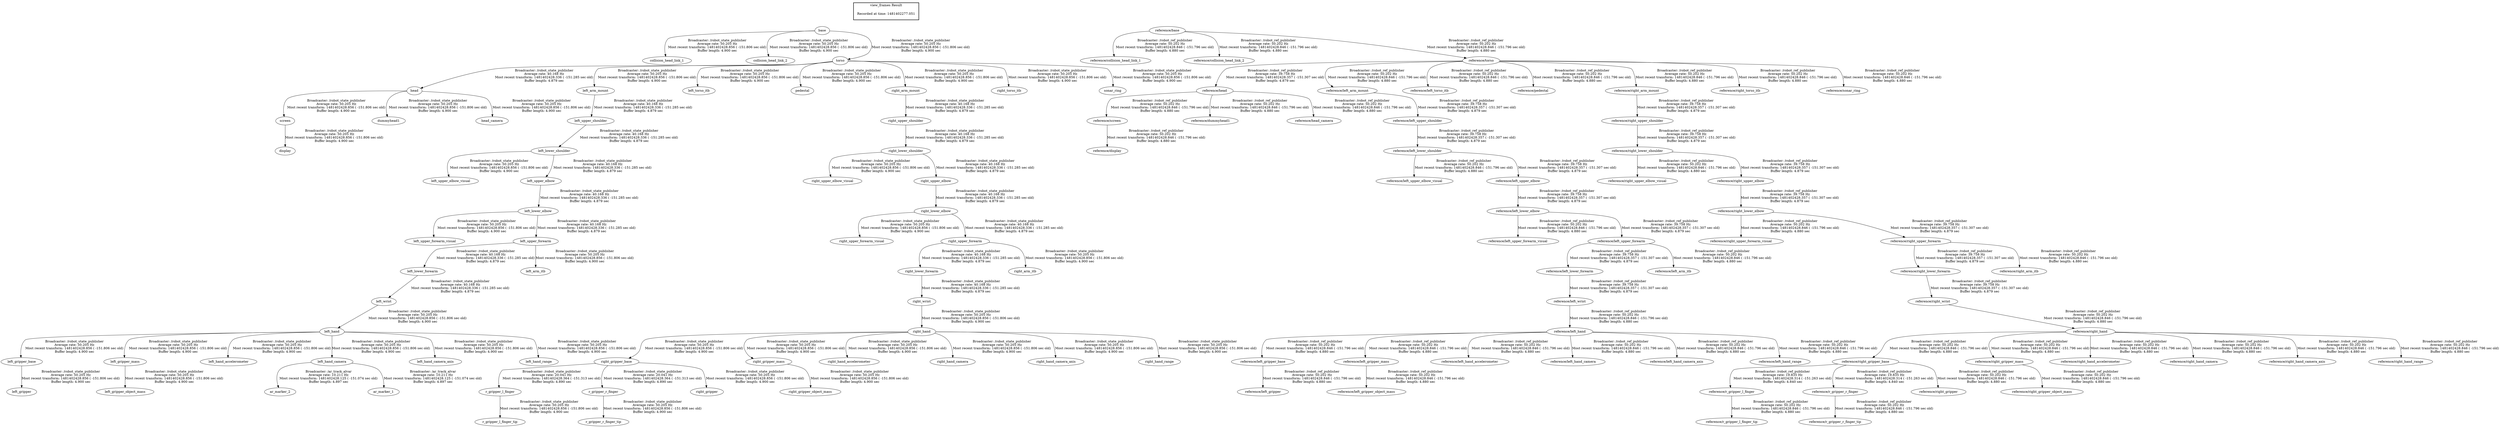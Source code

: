 digraph G {
"base" -> "collision_head_link_1"[label="Broadcaster: /robot_state_publisher\nAverage rate: 50.205 Hz\nMost recent transform: 1481402428.856 ( -151.806 sec old)\nBuffer length: 4.900 sec\n"];
"base" -> "collision_head_link_2"[label="Broadcaster: /robot_state_publisher\nAverage rate: 50.205 Hz\nMost recent transform: 1481402428.856 ( -151.806 sec old)\nBuffer length: 4.900 sec\n"];
"screen" -> "display"[label="Broadcaster: /robot_state_publisher\nAverage rate: 50.205 Hz\nMost recent transform: 1481402428.856 ( -151.806 sec old)\nBuffer length: 4.900 sec\n"];
"head" -> "screen"[label="Broadcaster: /robot_state_publisher\nAverage rate: 50.205 Hz\nMost recent transform: 1481402428.856 ( -151.806 sec old)\nBuffer length: 4.900 sec\n"];
"head" -> "dummyhead1"[label="Broadcaster: /robot_state_publisher\nAverage rate: 50.205 Hz\nMost recent transform: 1481402428.856 ( -151.806 sec old)\nBuffer length: 4.900 sec\n"];
"torso" -> "head"[label="Broadcaster: /robot_state_publisher\nAverage rate: 40.168 Hz\nMost recent transform: 1481402428.336 ( -151.285 sec old)\nBuffer length: 4.879 sec\n"];
"head" -> "head_camera"[label="Broadcaster: /robot_state_publisher\nAverage rate: 50.205 Hz\nMost recent transform: 1481402428.856 ( -151.806 sec old)\nBuffer length: 4.900 sec\n"];
"left_lower_shoulder" -> "left_upper_elbow_visual"[label="Broadcaster: /robot_state_publisher\nAverage rate: 50.205 Hz\nMost recent transform: 1481402428.856 ( -151.806 sec old)\nBuffer length: 4.900 sec\n"];
"left_upper_shoulder" -> "left_lower_shoulder"[label="Broadcaster: /robot_state_publisher\nAverage rate: 40.168 Hz\nMost recent transform: 1481402428.336 ( -151.285 sec old)\nBuffer length: 4.879 sec\n"];
"left_gripper_base" -> "left_gripper"[label="Broadcaster: /robot_state_publisher\nAverage rate: 50.205 Hz\nMost recent transform: 1481402428.856 ( -151.806 sec old)\nBuffer length: 4.900 sec\n"];
"left_hand" -> "left_gripper_base"[label="Broadcaster: /robot_state_publisher\nAverage rate: 50.205 Hz\nMost recent transform: 1481402428.856 ( -151.806 sec old)\nBuffer length: 4.900 sec\n"];
"left_wrist" -> "left_hand"[label="Broadcaster: /robot_state_publisher\nAverage rate: 50.205 Hz\nMost recent transform: 1481402428.856 ( -151.806 sec old)\nBuffer length: 4.900 sec\n"];
"left_hand" -> "left_gripper_mass"[label="Broadcaster: /robot_state_publisher\nAverage rate: 50.205 Hz\nMost recent transform: 1481402428.856 ( -151.806 sec old)\nBuffer length: 4.900 sec\n"];
"left_gripper_mass" -> "left_gripper_object_mass"[label="Broadcaster: /robot_state_publisher\nAverage rate: 50.205 Hz\nMost recent transform: 1481402428.856 ( -151.806 sec old)\nBuffer length: 4.900 sec\n"];
"left_lower_forearm" -> "left_wrist"[label="Broadcaster: /robot_state_publisher\nAverage rate: 40.168 Hz\nMost recent transform: 1481402428.336 ( -151.285 sec old)\nBuffer length: 4.879 sec\n"];
"left_hand" -> "left_hand_accelerometer"[label="Broadcaster: /robot_state_publisher\nAverage rate: 50.205 Hz\nMost recent transform: 1481402428.856 ( -151.806 sec old)\nBuffer length: 4.900 sec\n"];
"left_hand" -> "left_hand_camera"[label="Broadcaster: /robot_state_publisher\nAverage rate: 50.205 Hz\nMost recent transform: 1481402428.856 ( -151.806 sec old)\nBuffer length: 4.900 sec\n"];
"left_hand" -> "left_hand_camera_axis"[label="Broadcaster: /robot_state_publisher\nAverage rate: 50.205 Hz\nMost recent transform: 1481402428.856 ( -151.806 sec old)\nBuffer length: 4.900 sec\n"];
"left_hand" -> "left_hand_range"[label="Broadcaster: /robot_state_publisher\nAverage rate: 50.205 Hz\nMost recent transform: 1481402428.856 ( -151.806 sec old)\nBuffer length: 4.900 sec\n"];
"torso" -> "left_arm_mount"[label="Broadcaster: /robot_state_publisher\nAverage rate: 50.205 Hz\nMost recent transform: 1481402428.856 ( -151.806 sec old)\nBuffer length: 4.900 sec\n"];
"base" -> "torso"[label="Broadcaster: /robot_state_publisher\nAverage rate: 50.205 Hz\nMost recent transform: 1481402428.856 ( -151.806 sec old)\nBuffer length: 4.900 sec\n"];
"torso" -> "left_torso_itb"[label="Broadcaster: /robot_state_publisher\nAverage rate: 50.205 Hz\nMost recent transform: 1481402428.856 ( -151.806 sec old)\nBuffer length: 4.900 sec\n"];
"left_lower_elbow" -> "left_upper_forearm_visual"[label="Broadcaster: /robot_state_publisher\nAverage rate: 50.205 Hz\nMost recent transform: 1481402428.856 ( -151.806 sec old)\nBuffer length: 4.900 sec\n"];
"left_upper_elbow" -> "left_lower_elbow"[label="Broadcaster: /robot_state_publisher\nAverage rate: 40.168 Hz\nMost recent transform: 1481402428.336 ( -151.285 sec old)\nBuffer length: 4.879 sec\n"];
"left_upper_forearm" -> "left_arm_itb"[label="Broadcaster: /robot_state_publisher\nAverage rate: 50.205 Hz\nMost recent transform: 1481402428.856 ( -151.806 sec old)\nBuffer length: 4.900 sec\n"];
"left_lower_elbow" -> "left_upper_forearm"[label="Broadcaster: /robot_state_publisher\nAverage rate: 40.168 Hz\nMost recent transform: 1481402428.336 ( -151.285 sec old)\nBuffer length: 4.879 sec\n"];
"torso" -> "pedestal"[label="Broadcaster: /robot_state_publisher\nAverage rate: 50.205 Hz\nMost recent transform: 1481402428.856 ( -151.806 sec old)\nBuffer length: 4.900 sec\n"];
"r_gripper_l_finger" -> "r_gripper_l_finger_tip"[label="Broadcaster: /robot_state_publisher\nAverage rate: 50.205 Hz\nMost recent transform: 1481402428.856 ( -151.806 sec old)\nBuffer length: 4.900 sec\n"];
"right_gripper_base" -> "r_gripper_l_finger"[label="Broadcaster: /robot_state_publisher\nAverage rate: 20.041 Hz\nMost recent transform: 1481402428.364 ( -151.313 sec old)\nBuffer length: 4.890 sec\n"];
"r_gripper_r_finger" -> "r_gripper_r_finger_tip"[label="Broadcaster: /robot_state_publisher\nAverage rate: 50.205 Hz\nMost recent transform: 1481402428.856 ( -151.806 sec old)\nBuffer length: 4.900 sec\n"];
"right_gripper_base" -> "r_gripper_r_finger"[label="Broadcaster: /robot_state_publisher\nAverage rate: 20.041 Hz\nMost recent transform: 1481402428.364 ( -151.313 sec old)\nBuffer length: 4.890 sec\n"];
"right_lower_shoulder" -> "right_upper_elbow_visual"[label="Broadcaster: /robot_state_publisher\nAverage rate: 50.205 Hz\nMost recent transform: 1481402428.856 ( -151.806 sec old)\nBuffer length: 4.900 sec\n"];
"right_upper_shoulder" -> "right_lower_shoulder"[label="Broadcaster: /robot_state_publisher\nAverage rate: 40.168 Hz\nMost recent transform: 1481402428.336 ( -151.285 sec old)\nBuffer length: 4.879 sec\n"];
"right_gripper_base" -> "right_gripper"[label="Broadcaster: /robot_state_publisher\nAverage rate: 50.205 Hz\nMost recent transform: 1481402428.856 ( -151.806 sec old)\nBuffer length: 4.900 sec\n"];
"right_hand" -> "right_gripper_base"[label="Broadcaster: /robot_state_publisher\nAverage rate: 50.205 Hz\nMost recent transform: 1481402428.856 ( -151.806 sec old)\nBuffer length: 4.900 sec\n"];
"right_wrist" -> "right_hand"[label="Broadcaster: /robot_state_publisher\nAverage rate: 50.205 Hz\nMost recent transform: 1481402428.856 ( -151.806 sec old)\nBuffer length: 4.900 sec\n"];
"right_hand" -> "right_gripper_mass"[label="Broadcaster: /robot_state_publisher\nAverage rate: 50.205 Hz\nMost recent transform: 1481402428.856 ( -151.806 sec old)\nBuffer length: 4.900 sec\n"];
"right_gripper_mass" -> "right_gripper_object_mass"[label="Broadcaster: /robot_state_publisher\nAverage rate: 50.205 Hz\nMost recent transform: 1481402428.856 ( -151.806 sec old)\nBuffer length: 4.900 sec\n"];
"right_lower_forearm" -> "right_wrist"[label="Broadcaster: /robot_state_publisher\nAverage rate: 40.168 Hz\nMost recent transform: 1481402428.336 ( -151.285 sec old)\nBuffer length: 4.879 sec\n"];
"right_hand" -> "right_hand_accelerometer"[label="Broadcaster: /robot_state_publisher\nAverage rate: 50.205 Hz\nMost recent transform: 1481402428.856 ( -151.806 sec old)\nBuffer length: 4.900 sec\n"];
"right_hand" -> "right_hand_camera"[label="Broadcaster: /robot_state_publisher\nAverage rate: 50.205 Hz\nMost recent transform: 1481402428.856 ( -151.806 sec old)\nBuffer length: 4.900 sec\n"];
"right_hand" -> "right_hand_camera_axis"[label="Broadcaster: /robot_state_publisher\nAverage rate: 50.205 Hz\nMost recent transform: 1481402428.856 ( -151.806 sec old)\nBuffer length: 4.900 sec\n"];
"right_hand" -> "right_hand_range"[label="Broadcaster: /robot_state_publisher\nAverage rate: 50.205 Hz\nMost recent transform: 1481402428.856 ( -151.806 sec old)\nBuffer length: 4.900 sec\n"];
"torso" -> "right_arm_mount"[label="Broadcaster: /robot_state_publisher\nAverage rate: 50.205 Hz\nMost recent transform: 1481402428.856 ( -151.806 sec old)\nBuffer length: 4.900 sec\n"];
"torso" -> "right_torso_itb"[label="Broadcaster: /robot_state_publisher\nAverage rate: 50.205 Hz\nMost recent transform: 1481402428.856 ( -151.806 sec old)\nBuffer length: 4.900 sec\n"];
"right_lower_elbow" -> "right_upper_forearm_visual"[label="Broadcaster: /robot_state_publisher\nAverage rate: 50.205 Hz\nMost recent transform: 1481402428.856 ( -151.806 sec old)\nBuffer length: 4.900 sec\n"];
"right_upper_elbow" -> "right_lower_elbow"[label="Broadcaster: /robot_state_publisher\nAverage rate: 40.168 Hz\nMost recent transform: 1481402428.336 ( -151.285 sec old)\nBuffer length: 4.879 sec\n"];
"right_upper_forearm" -> "right_arm_itb"[label="Broadcaster: /robot_state_publisher\nAverage rate: 50.205 Hz\nMost recent transform: 1481402428.856 ( -151.806 sec old)\nBuffer length: 4.900 sec\n"];
"right_lower_elbow" -> "right_upper_forearm"[label="Broadcaster: /robot_state_publisher\nAverage rate: 40.168 Hz\nMost recent transform: 1481402428.336 ( -151.285 sec old)\nBuffer length: 4.879 sec\n"];
"torso" -> "sonar_ring"[label="Broadcaster: /robot_state_publisher\nAverage rate: 50.205 Hz\nMost recent transform: 1481402428.856 ( -151.806 sec old)\nBuffer length: 4.900 sec\n"];
"left_lower_shoulder" -> "left_upper_elbow"[label="Broadcaster: /robot_state_publisher\nAverage rate: 40.168 Hz\nMost recent transform: 1481402428.336 ( -151.285 sec old)\nBuffer length: 4.879 sec\n"];
"left_arm_mount" -> "left_upper_shoulder"[label="Broadcaster: /robot_state_publisher\nAverage rate: 40.168 Hz\nMost recent transform: 1481402428.336 ( -151.285 sec old)\nBuffer length: 4.879 sec\n"];
"left_upper_forearm" -> "left_lower_forearm"[label="Broadcaster: /robot_state_publisher\nAverage rate: 40.168 Hz\nMost recent transform: 1481402428.336 ( -151.285 sec old)\nBuffer length: 4.879 sec\n"];
"right_lower_shoulder" -> "right_upper_elbow"[label="Broadcaster: /robot_state_publisher\nAverage rate: 40.168 Hz\nMost recent transform: 1481402428.336 ( -151.285 sec old)\nBuffer length: 4.879 sec\n"];
"right_arm_mount" -> "right_upper_shoulder"[label="Broadcaster: /robot_state_publisher\nAverage rate: 40.168 Hz\nMost recent transform: 1481402428.336 ( -151.285 sec old)\nBuffer length: 4.879 sec\n"];
"right_upper_forearm" -> "right_lower_forearm"[label="Broadcaster: /robot_state_publisher\nAverage rate: 40.168 Hz\nMost recent transform: 1481402428.336 ( -151.285 sec old)\nBuffer length: 4.879 sec\n"];
"left_hand_camera" -> "ar_marker_2"[label="Broadcaster: /ar_track_alvar\nAverage rate: 10.211 Hz\nMost recent transform: 1481402428.125 ( -151.074 sec old)\nBuffer length: 4.897 sec\n"];
"left_hand_camera" -> "ar_marker_1"[label="Broadcaster: /ar_track_alvar\nAverage rate: 10.211 Hz\nMost recent transform: 1481402428.125 ( -151.074 sec old)\nBuffer length: 4.897 sec\n"];
"reference/base" -> "reference/collision_head_link_1"[label="Broadcaster: /robot_ref_publisher\nAverage rate: 50.202 Hz\nMost recent transform: 1481402428.846 ( -151.796 sec old)\nBuffer length: 4.880 sec\n"];
"reference/base" -> "reference/collision_head_link_2"[label="Broadcaster: /robot_ref_publisher\nAverage rate: 50.202 Hz\nMost recent transform: 1481402428.846 ( -151.796 sec old)\nBuffer length: 4.880 sec\n"];
"reference/screen" -> "reference/display"[label="Broadcaster: /robot_ref_publisher\nAverage rate: 50.202 Hz\nMost recent transform: 1481402428.846 ( -151.796 sec old)\nBuffer length: 4.880 sec\n"];
"reference/head" -> "reference/screen"[label="Broadcaster: /robot_ref_publisher\nAverage rate: 50.202 Hz\nMost recent transform: 1481402428.846 ( -151.796 sec old)\nBuffer length: 4.880 sec\n"];
"reference/head" -> "reference/dummyhead1"[label="Broadcaster: /robot_ref_publisher\nAverage rate: 50.202 Hz\nMost recent transform: 1481402428.846 ( -151.796 sec old)\nBuffer length: 4.880 sec\n"];
"reference/torso" -> "reference/head"[label="Broadcaster: /robot_ref_publisher\nAverage rate: 39.758 Hz\nMost recent transform: 1481402428.357 ( -151.307 sec old)\nBuffer length: 4.879 sec\n"];
"reference/head" -> "reference/head_camera"[label="Broadcaster: /robot_ref_publisher\nAverage rate: 50.202 Hz\nMost recent transform: 1481402428.846 ( -151.796 sec old)\nBuffer length: 4.880 sec\n"];
"reference/left_lower_shoulder" -> "reference/left_upper_elbow_visual"[label="Broadcaster: /robot_ref_publisher\nAverage rate: 50.202 Hz\nMost recent transform: 1481402428.846 ( -151.796 sec old)\nBuffer length: 4.880 sec\n"];
"reference/left_upper_shoulder" -> "reference/left_lower_shoulder"[label="Broadcaster: /robot_ref_publisher\nAverage rate: 39.758 Hz\nMost recent transform: 1481402428.357 ( -151.307 sec old)\nBuffer length: 4.879 sec\n"];
"reference/left_gripper_base" -> "reference/left_gripper"[label="Broadcaster: /robot_ref_publisher\nAverage rate: 50.202 Hz\nMost recent transform: 1481402428.846 ( -151.796 sec old)\nBuffer length: 4.880 sec\n"];
"reference/left_hand" -> "reference/left_gripper_base"[label="Broadcaster: /robot_ref_publisher\nAverage rate: 50.202 Hz\nMost recent transform: 1481402428.846 ( -151.796 sec old)\nBuffer length: 4.880 sec\n"];
"reference/left_wrist" -> "reference/left_hand"[label="Broadcaster: /robot_ref_publisher\nAverage rate: 50.202 Hz\nMost recent transform: 1481402428.846 ( -151.796 sec old)\nBuffer length: 4.880 sec\n"];
"reference/left_hand" -> "reference/left_gripper_mass"[label="Broadcaster: /robot_ref_publisher\nAverage rate: 50.202 Hz\nMost recent transform: 1481402428.846 ( -151.796 sec old)\nBuffer length: 4.880 sec\n"];
"reference/left_gripper_mass" -> "reference/left_gripper_object_mass"[label="Broadcaster: /robot_ref_publisher\nAverage rate: 50.202 Hz\nMost recent transform: 1481402428.846 ( -151.796 sec old)\nBuffer length: 4.880 sec\n"];
"reference/left_lower_forearm" -> "reference/left_wrist"[label="Broadcaster: /robot_ref_publisher\nAverage rate: 39.758 Hz\nMost recent transform: 1481402428.357 ( -151.307 sec old)\nBuffer length: 4.879 sec\n"];
"reference/left_hand" -> "reference/left_hand_accelerometer"[label="Broadcaster: /robot_ref_publisher\nAverage rate: 50.202 Hz\nMost recent transform: 1481402428.846 ( -151.796 sec old)\nBuffer length: 4.880 sec\n"];
"reference/left_hand" -> "reference/left_hand_camera"[label="Broadcaster: /robot_ref_publisher\nAverage rate: 50.202 Hz\nMost recent transform: 1481402428.846 ( -151.796 sec old)\nBuffer length: 4.880 sec\n"];
"reference/left_hand" -> "reference/left_hand_camera_axis"[label="Broadcaster: /robot_ref_publisher\nAverage rate: 50.202 Hz\nMost recent transform: 1481402428.846 ( -151.796 sec old)\nBuffer length: 4.880 sec\n"];
"reference/left_hand" -> "reference/left_hand_range"[label="Broadcaster: /robot_ref_publisher\nAverage rate: 50.202 Hz\nMost recent transform: 1481402428.846 ( -151.796 sec old)\nBuffer length: 4.880 sec\n"];
"reference/torso" -> "reference/left_arm_mount"[label="Broadcaster: /robot_ref_publisher\nAverage rate: 50.202 Hz\nMost recent transform: 1481402428.846 ( -151.796 sec old)\nBuffer length: 4.880 sec\n"];
"reference/base" -> "reference/torso"[label="Broadcaster: /robot_ref_publisher\nAverage rate: 50.202 Hz\nMost recent transform: 1481402428.846 ( -151.796 sec old)\nBuffer length: 4.880 sec\n"];
"reference/torso" -> "reference/left_torso_itb"[label="Broadcaster: /robot_ref_publisher\nAverage rate: 50.202 Hz\nMost recent transform: 1481402428.846 ( -151.796 sec old)\nBuffer length: 4.880 sec\n"];
"reference/left_lower_elbow" -> "reference/left_upper_forearm_visual"[label="Broadcaster: /robot_ref_publisher\nAverage rate: 50.202 Hz\nMost recent transform: 1481402428.846 ( -151.796 sec old)\nBuffer length: 4.880 sec\n"];
"reference/left_upper_elbow" -> "reference/left_lower_elbow"[label="Broadcaster: /robot_ref_publisher\nAverage rate: 39.758 Hz\nMost recent transform: 1481402428.357 ( -151.307 sec old)\nBuffer length: 4.879 sec\n"];
"reference/left_upper_forearm" -> "reference/left_arm_itb"[label="Broadcaster: /robot_ref_publisher\nAverage rate: 50.202 Hz\nMost recent transform: 1481402428.846 ( -151.796 sec old)\nBuffer length: 4.880 sec\n"];
"reference/left_lower_elbow" -> "reference/left_upper_forearm"[label="Broadcaster: /robot_ref_publisher\nAverage rate: 39.758 Hz\nMost recent transform: 1481402428.357 ( -151.307 sec old)\nBuffer length: 4.879 sec\n"];
"reference/torso" -> "reference/pedestal"[label="Broadcaster: /robot_ref_publisher\nAverage rate: 50.202 Hz\nMost recent transform: 1481402428.846 ( -151.796 sec old)\nBuffer length: 4.880 sec\n"];
"reference/r_gripper_l_finger" -> "reference/r_gripper_l_finger_tip"[label="Broadcaster: /robot_ref_publisher\nAverage rate: 50.202 Hz\nMost recent transform: 1481402428.846 ( -151.796 sec old)\nBuffer length: 4.880 sec\n"];
"reference/right_gripper_base" -> "reference/r_gripper_l_finger"[label="Broadcaster: /robot_ref_publisher\nAverage rate: 19.835 Hz\nMost recent transform: 1481402428.314 ( -151.263 sec old)\nBuffer length: 4.840 sec\n"];
"reference/r_gripper_r_finger" -> "reference/r_gripper_r_finger_tip"[label="Broadcaster: /robot_ref_publisher\nAverage rate: 50.202 Hz\nMost recent transform: 1481402428.846 ( -151.796 sec old)\nBuffer length: 4.880 sec\n"];
"reference/right_gripper_base" -> "reference/r_gripper_r_finger"[label="Broadcaster: /robot_ref_publisher\nAverage rate: 19.835 Hz\nMost recent transform: 1481402428.314 ( -151.263 sec old)\nBuffer length: 4.840 sec\n"];
"reference/right_lower_shoulder" -> "reference/right_upper_elbow_visual"[label="Broadcaster: /robot_ref_publisher\nAverage rate: 50.202 Hz\nMost recent transform: 1481402428.846 ( -151.796 sec old)\nBuffer length: 4.880 sec\n"];
"reference/right_upper_shoulder" -> "reference/right_lower_shoulder"[label="Broadcaster: /robot_ref_publisher\nAverage rate: 39.758 Hz\nMost recent transform: 1481402428.357 ( -151.307 sec old)\nBuffer length: 4.879 sec\n"];
"reference/right_gripper_base" -> "reference/right_gripper"[label="Broadcaster: /robot_ref_publisher\nAverage rate: 50.202 Hz\nMost recent transform: 1481402428.846 ( -151.796 sec old)\nBuffer length: 4.880 sec\n"];
"reference/right_hand" -> "reference/right_gripper_base"[label="Broadcaster: /robot_ref_publisher\nAverage rate: 50.202 Hz\nMost recent transform: 1481402428.846 ( -151.796 sec old)\nBuffer length: 4.880 sec\n"];
"reference/right_wrist" -> "reference/right_hand"[label="Broadcaster: /robot_ref_publisher\nAverage rate: 50.202 Hz\nMost recent transform: 1481402428.846 ( -151.796 sec old)\nBuffer length: 4.880 sec\n"];
"reference/right_hand" -> "reference/right_gripper_mass"[label="Broadcaster: /robot_ref_publisher\nAverage rate: 50.202 Hz\nMost recent transform: 1481402428.846 ( -151.796 sec old)\nBuffer length: 4.880 sec\n"];
"reference/right_gripper_mass" -> "reference/right_gripper_object_mass"[label="Broadcaster: /robot_ref_publisher\nAverage rate: 50.202 Hz\nMost recent transform: 1481402428.846 ( -151.796 sec old)\nBuffer length: 4.880 sec\n"];
"reference/right_lower_forearm" -> "reference/right_wrist"[label="Broadcaster: /robot_ref_publisher\nAverage rate: 39.758 Hz\nMost recent transform: 1481402428.357 ( -151.307 sec old)\nBuffer length: 4.879 sec\n"];
"reference/right_hand" -> "reference/right_hand_accelerometer"[label="Broadcaster: /robot_ref_publisher\nAverage rate: 50.202 Hz\nMost recent transform: 1481402428.846 ( -151.796 sec old)\nBuffer length: 4.880 sec\n"];
"reference/right_hand" -> "reference/right_hand_camera"[label="Broadcaster: /robot_ref_publisher\nAverage rate: 50.202 Hz\nMost recent transform: 1481402428.846 ( -151.796 sec old)\nBuffer length: 4.880 sec\n"];
"reference/right_hand" -> "reference/right_hand_camera_axis"[label="Broadcaster: /robot_ref_publisher\nAverage rate: 50.202 Hz\nMost recent transform: 1481402428.846 ( -151.796 sec old)\nBuffer length: 4.880 sec\n"];
"reference/right_hand" -> "reference/right_hand_range"[label="Broadcaster: /robot_ref_publisher\nAverage rate: 50.202 Hz\nMost recent transform: 1481402428.846 ( -151.796 sec old)\nBuffer length: 4.880 sec\n"];
"reference/torso" -> "reference/right_arm_mount"[label="Broadcaster: /robot_ref_publisher\nAverage rate: 50.202 Hz\nMost recent transform: 1481402428.846 ( -151.796 sec old)\nBuffer length: 4.880 sec\n"];
"reference/torso" -> "reference/right_torso_itb"[label="Broadcaster: /robot_ref_publisher\nAverage rate: 50.202 Hz\nMost recent transform: 1481402428.846 ( -151.796 sec old)\nBuffer length: 4.880 sec\n"];
"reference/right_lower_elbow" -> "reference/right_upper_forearm_visual"[label="Broadcaster: /robot_ref_publisher\nAverage rate: 50.202 Hz\nMost recent transform: 1481402428.846 ( -151.796 sec old)\nBuffer length: 4.880 sec\n"];
"reference/right_upper_elbow" -> "reference/right_lower_elbow"[label="Broadcaster: /robot_ref_publisher\nAverage rate: 39.758 Hz\nMost recent transform: 1481402428.357 ( -151.307 sec old)\nBuffer length: 4.879 sec\n"];
"reference/right_upper_forearm" -> "reference/right_arm_itb"[label="Broadcaster: /robot_ref_publisher\nAverage rate: 50.202 Hz\nMost recent transform: 1481402428.846 ( -151.796 sec old)\nBuffer length: 4.880 sec\n"];
"reference/right_lower_elbow" -> "reference/right_upper_forearm"[label="Broadcaster: /robot_ref_publisher\nAverage rate: 39.758 Hz\nMost recent transform: 1481402428.357 ( -151.307 sec old)\nBuffer length: 4.879 sec\n"];
"reference/torso" -> "reference/sonar_ring"[label="Broadcaster: /robot_ref_publisher\nAverage rate: 50.202 Hz\nMost recent transform: 1481402428.846 ( -151.796 sec old)\nBuffer length: 4.880 sec\n"];
"reference/left_lower_shoulder" -> "reference/left_upper_elbow"[label="Broadcaster: /robot_ref_publisher\nAverage rate: 39.758 Hz\nMost recent transform: 1481402428.357 ( -151.307 sec old)\nBuffer length: 4.879 sec\n"];
"reference/left_arm_mount" -> "reference/left_upper_shoulder"[label="Broadcaster: /robot_ref_publisher\nAverage rate: 39.758 Hz\nMost recent transform: 1481402428.357 ( -151.307 sec old)\nBuffer length: 4.879 sec\n"];
"reference/left_upper_forearm" -> "reference/left_lower_forearm"[label="Broadcaster: /robot_ref_publisher\nAverage rate: 39.758 Hz\nMost recent transform: 1481402428.357 ( -151.307 sec old)\nBuffer length: 4.879 sec\n"];
"reference/right_lower_shoulder" -> "reference/right_upper_elbow"[label="Broadcaster: /robot_ref_publisher\nAverage rate: 39.758 Hz\nMost recent transform: 1481402428.357 ( -151.307 sec old)\nBuffer length: 4.879 sec\n"];
"reference/right_arm_mount" -> "reference/right_upper_shoulder"[label="Broadcaster: /robot_ref_publisher\nAverage rate: 39.758 Hz\nMost recent transform: 1481402428.357 ( -151.307 sec old)\nBuffer length: 4.879 sec\n"];
"reference/right_upper_forearm" -> "reference/right_lower_forearm"[label="Broadcaster: /robot_ref_publisher\nAverage rate: 39.758 Hz\nMost recent transform: 1481402428.357 ( -151.307 sec old)\nBuffer length: 4.879 sec\n"];
edge [style=invis];
 subgraph cluster_legend { style=bold; color=black; label ="view_frames Result";
"Recorded at time: 1481402277.051"[ shape=plaintext ] ;
 }->"base";
edge [style=invis];
 subgraph cluster_legend { style=bold; color=black; label ="view_frames Result";
"Recorded at time: 1481402277.051"[ shape=plaintext ] ;
 }->"reference/base";
}